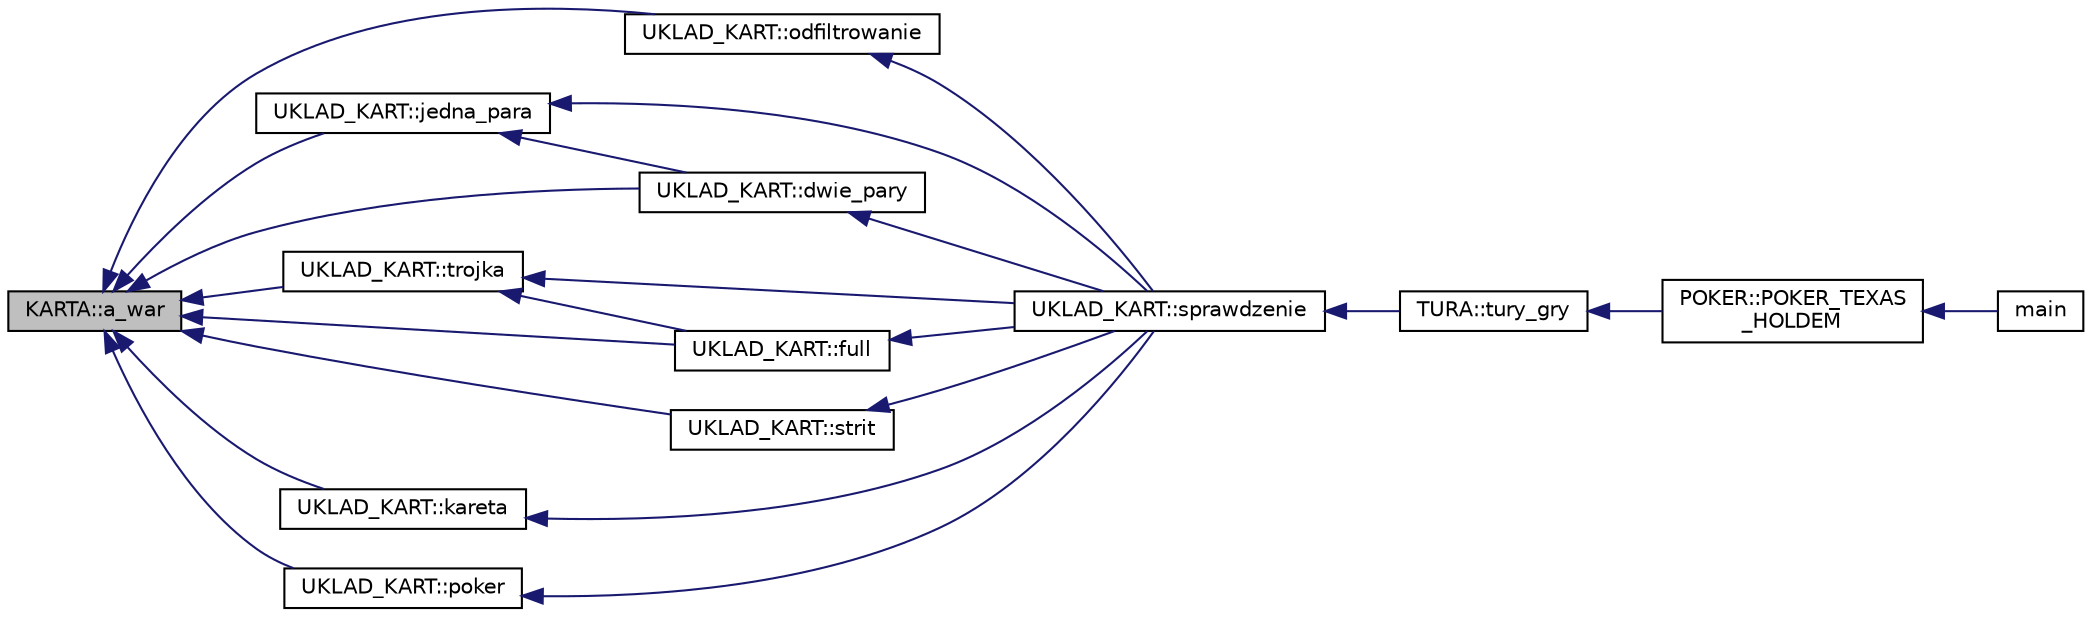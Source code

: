 digraph "KARTA::a_war"
{
  edge [fontname="Helvetica",fontsize="10",labelfontname="Helvetica",labelfontsize="10"];
  node [fontname="Helvetica",fontsize="10",shape=record];
  rankdir="LR";
  Node16 [label="KARTA::a_war",height=0.2,width=0.4,color="black", fillcolor="grey75", style="filled", fontcolor="black"];
  Node16 -> Node17 [dir="back",color="midnightblue",fontsize="10",style="solid",fontname="Helvetica"];
  Node17 [label="UKLAD_KART::odfiltrowanie",height=0.2,width=0.4,color="black", fillcolor="white", style="filled",URL="$class_u_k_l_a_d___k_a_r_t.html#aff673305c2ce01d4e95719865fbf464b"];
  Node17 -> Node18 [dir="back",color="midnightblue",fontsize="10",style="solid",fontname="Helvetica"];
  Node18 [label="UKLAD_KART::sprawdzenie",height=0.2,width=0.4,color="black", fillcolor="white", style="filled",URL="$class_u_k_l_a_d___k_a_r_t.html#a6b98dee99632bd00a5e062bfd00c71c8"];
  Node18 -> Node19 [dir="back",color="midnightblue",fontsize="10",style="solid",fontname="Helvetica"];
  Node19 [label="TURA::tury_gry",height=0.2,width=0.4,color="black", fillcolor="white", style="filled",URL="$class_t_u_r_a.html#adaec4e94f17f6cde8b18bed1b2288785"];
  Node19 -> Node20 [dir="back",color="midnightblue",fontsize="10",style="solid",fontname="Helvetica"];
  Node20 [label="POKER::POKER_TEXAS\l_HOLDEM",height=0.2,width=0.4,color="black", fillcolor="white", style="filled",URL="$class_p_o_k_e_r.html#a1d4eb473893f8f365295141db9542078"];
  Node20 -> Node21 [dir="back",color="midnightblue",fontsize="10",style="solid",fontname="Helvetica"];
  Node21 [label="main",height=0.2,width=0.4,color="black", fillcolor="white", style="filled",URL="$_m_a_i_n_8cpp.html#ae66f6b31b5ad750f1fe042a706a4e3d4"];
  Node16 -> Node22 [dir="back",color="midnightblue",fontsize="10",style="solid",fontname="Helvetica"];
  Node22 [label="UKLAD_KART::jedna_para",height=0.2,width=0.4,color="black", fillcolor="white", style="filled",URL="$class_u_k_l_a_d___k_a_r_t.html#aa5016799c241c360fffa70502f4f8f60"];
  Node22 -> Node18 [dir="back",color="midnightblue",fontsize="10",style="solid",fontname="Helvetica"];
  Node22 -> Node23 [dir="back",color="midnightblue",fontsize="10",style="solid",fontname="Helvetica"];
  Node23 [label="UKLAD_KART::dwie_pary",height=0.2,width=0.4,color="black", fillcolor="white", style="filled",URL="$class_u_k_l_a_d___k_a_r_t.html#afdf9149e5a4283edd08933a62a261958"];
  Node23 -> Node18 [dir="back",color="midnightblue",fontsize="10",style="solid",fontname="Helvetica"];
  Node16 -> Node23 [dir="back",color="midnightblue",fontsize="10",style="solid",fontname="Helvetica"];
  Node16 -> Node24 [dir="back",color="midnightblue",fontsize="10",style="solid",fontname="Helvetica"];
  Node24 [label="UKLAD_KART::trojka",height=0.2,width=0.4,color="black", fillcolor="white", style="filled",URL="$class_u_k_l_a_d___k_a_r_t.html#a6c36491e2bbe48d7e0a1b0c030c7619f"];
  Node24 -> Node18 [dir="back",color="midnightblue",fontsize="10",style="solid",fontname="Helvetica"];
  Node24 -> Node25 [dir="back",color="midnightblue",fontsize="10",style="solid",fontname="Helvetica"];
  Node25 [label="UKLAD_KART::full",height=0.2,width=0.4,color="black", fillcolor="white", style="filled",URL="$class_u_k_l_a_d___k_a_r_t.html#a70cf45cd7587aa804071367e23dec5be"];
  Node25 -> Node18 [dir="back",color="midnightblue",fontsize="10",style="solid",fontname="Helvetica"];
  Node16 -> Node26 [dir="back",color="midnightblue",fontsize="10",style="solid",fontname="Helvetica"];
  Node26 [label="UKLAD_KART::strit",height=0.2,width=0.4,color="black", fillcolor="white", style="filled",URL="$class_u_k_l_a_d___k_a_r_t.html#aabce6726b17b9b4ee71148c14f0a7548"];
  Node26 -> Node18 [dir="back",color="midnightblue",fontsize="10",style="solid",fontname="Helvetica"];
  Node16 -> Node25 [dir="back",color="midnightblue",fontsize="10",style="solid",fontname="Helvetica"];
  Node16 -> Node27 [dir="back",color="midnightblue",fontsize="10",style="solid",fontname="Helvetica"];
  Node27 [label="UKLAD_KART::kareta",height=0.2,width=0.4,color="black", fillcolor="white", style="filled",URL="$class_u_k_l_a_d___k_a_r_t.html#a224a29a55d2aa09284520132fe0af3e1"];
  Node27 -> Node18 [dir="back",color="midnightblue",fontsize="10",style="solid",fontname="Helvetica"];
  Node16 -> Node28 [dir="back",color="midnightblue",fontsize="10",style="solid",fontname="Helvetica"];
  Node28 [label="UKLAD_KART::poker",height=0.2,width=0.4,color="black", fillcolor="white", style="filled",URL="$class_u_k_l_a_d___k_a_r_t.html#ab9c4539c39692972dcf62bc65919685a"];
  Node28 -> Node18 [dir="back",color="midnightblue",fontsize="10",style="solid",fontname="Helvetica"];
}
